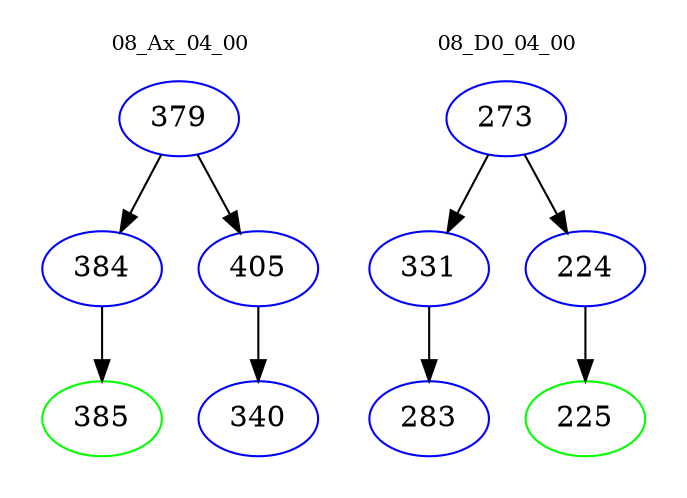 digraph{
subgraph cluster_0 {
color = white
label = "08_Ax_04_00";
fontsize=10;
T0_379 [label="379", color="blue"]
T0_379 -> T0_384 [color="black"]
T0_384 [label="384", color="blue"]
T0_384 -> T0_385 [color="black"]
T0_385 [label="385", color="green"]
T0_379 -> T0_405 [color="black"]
T0_405 [label="405", color="blue"]
T0_405 -> T0_340 [color="black"]
T0_340 [label="340", color="blue"]
}
subgraph cluster_1 {
color = white
label = "08_D0_04_00";
fontsize=10;
T1_273 [label="273", color="blue"]
T1_273 -> T1_331 [color="black"]
T1_331 [label="331", color="blue"]
T1_331 -> T1_283 [color="black"]
T1_283 [label="283", color="blue"]
T1_273 -> T1_224 [color="black"]
T1_224 [label="224", color="blue"]
T1_224 -> T1_225 [color="black"]
T1_225 [label="225", color="green"]
}
}
